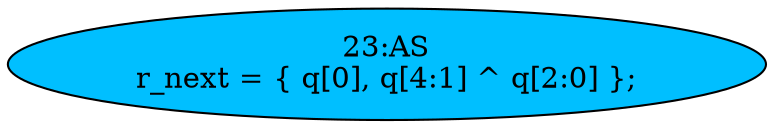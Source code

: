 strict digraph "" {
	node [label="\N"];
	"23:AS"	[ast="<pyverilog.vparser.ast.Assign object at 0x7f85486856d0>",
		def_var="['r_next']",
		fillcolor=deepskyblue,
		label="23:AS
r_next = { q[0], q[4:1] ^ q[2:0] };",
		statements="[]",
		style=filled,
		typ=Assign,
		use_var="['q', 'q', 'q']"];
}
